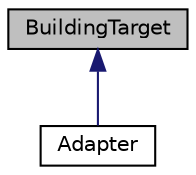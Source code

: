 digraph "BuildingTarget"
{
 // LATEX_PDF_SIZE
  edge [fontname="Helvetica",fontsize="10",labelfontname="Helvetica",labelfontsize="10"];
  node [fontname="Helvetica",fontsize="10",shape=record];
  Node1 [label="BuildingTarget",height=0.2,width=0.4,color="black", fillcolor="grey75", style="filled", fontcolor="black",tooltip="Interface for building target management."];
  Node1 -> Node2 [dir="back",color="midnightblue",fontsize="10",style="solid",fontname="Helvetica"];
  Node2 [label="Adapter",height=0.2,width=0.4,color="black", fillcolor="white", style="filled",URL="$classAdapter.html",tooltip="The Adapter class adapts the CompositeBuilding interface to the BuildingTarget interface,..."];
}
